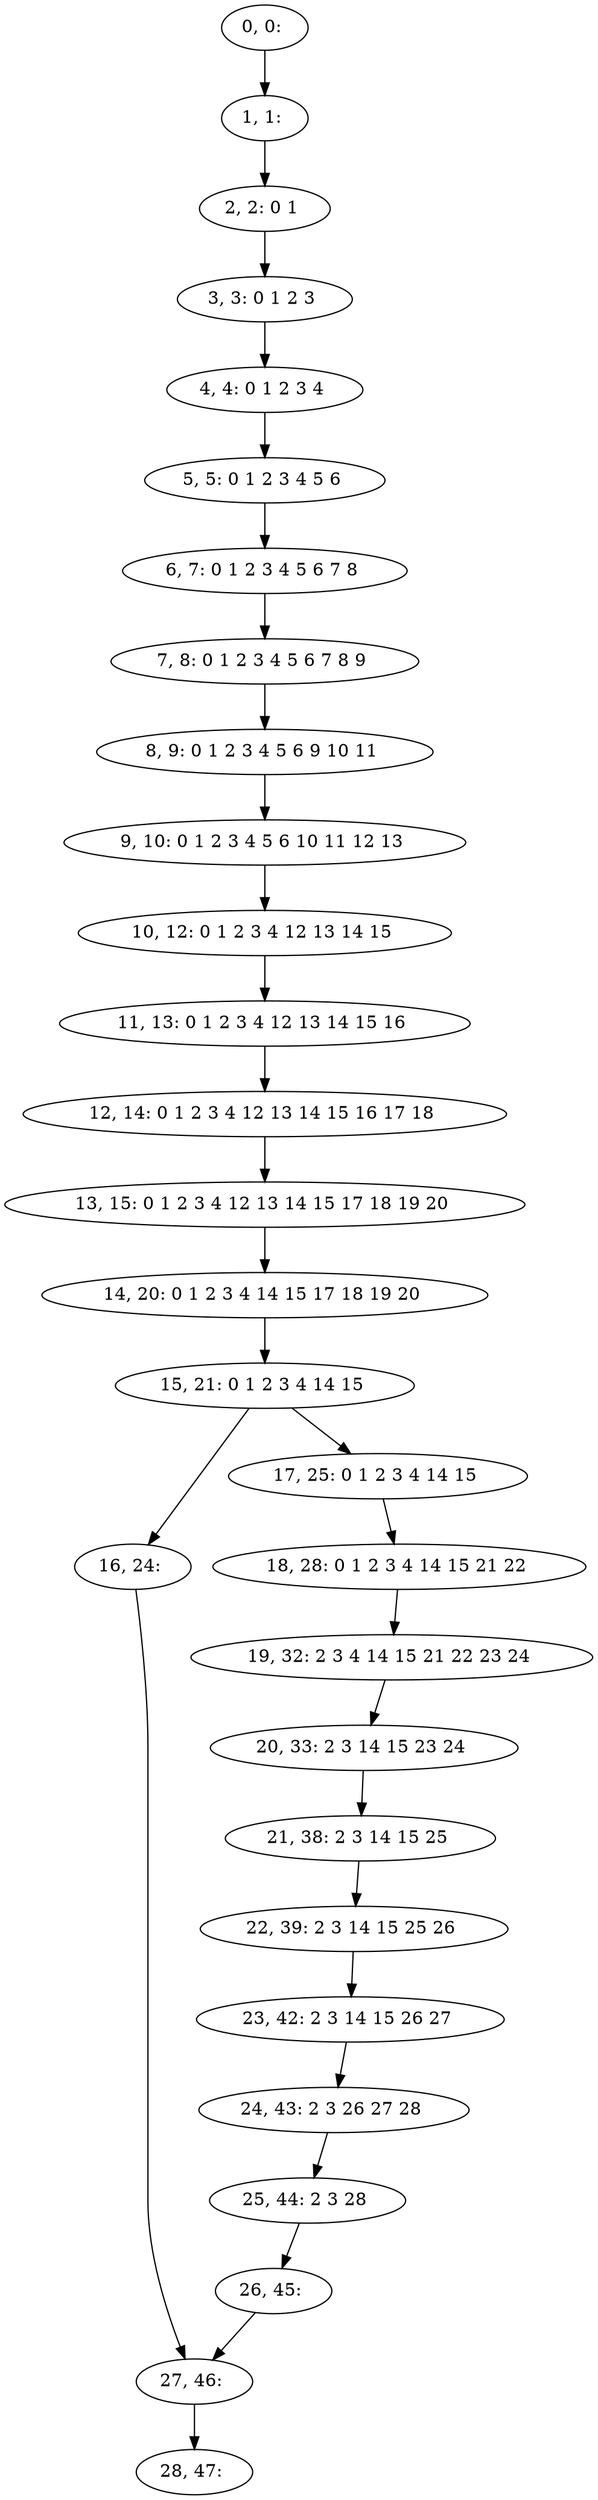 digraph G {
0[label="0, 0: "];
1[label="1, 1: "];
2[label="2, 2: 0 1 "];
3[label="3, 3: 0 1 2 3 "];
4[label="4, 4: 0 1 2 3 4 "];
5[label="5, 5: 0 1 2 3 4 5 6 "];
6[label="6, 7: 0 1 2 3 4 5 6 7 8 "];
7[label="7, 8: 0 1 2 3 4 5 6 7 8 9 "];
8[label="8, 9: 0 1 2 3 4 5 6 9 10 11 "];
9[label="9, 10: 0 1 2 3 4 5 6 10 11 12 13 "];
10[label="10, 12: 0 1 2 3 4 12 13 14 15 "];
11[label="11, 13: 0 1 2 3 4 12 13 14 15 16 "];
12[label="12, 14: 0 1 2 3 4 12 13 14 15 16 17 18 "];
13[label="13, 15: 0 1 2 3 4 12 13 14 15 17 18 19 20 "];
14[label="14, 20: 0 1 2 3 4 14 15 17 18 19 20 "];
15[label="15, 21: 0 1 2 3 4 14 15 "];
16[label="16, 24: "];
17[label="17, 25: 0 1 2 3 4 14 15 "];
18[label="18, 28: 0 1 2 3 4 14 15 21 22 "];
19[label="19, 32: 2 3 4 14 15 21 22 23 24 "];
20[label="20, 33: 2 3 14 15 23 24 "];
21[label="21, 38: 2 3 14 15 25 "];
22[label="22, 39: 2 3 14 15 25 26 "];
23[label="23, 42: 2 3 14 15 26 27 "];
24[label="24, 43: 2 3 26 27 28 "];
25[label="25, 44: 2 3 28 "];
26[label="26, 45: "];
27[label="27, 46: "];
28[label="28, 47: "];
0->1 ;
1->2 ;
2->3 ;
3->4 ;
4->5 ;
5->6 ;
6->7 ;
7->8 ;
8->9 ;
9->10 ;
10->11 ;
11->12 ;
12->13 ;
13->14 ;
14->15 ;
15->16 ;
15->17 ;
16->27 ;
17->18 ;
18->19 ;
19->20 ;
20->21 ;
21->22 ;
22->23 ;
23->24 ;
24->25 ;
25->26 ;
26->27 ;
27->28 ;
}
